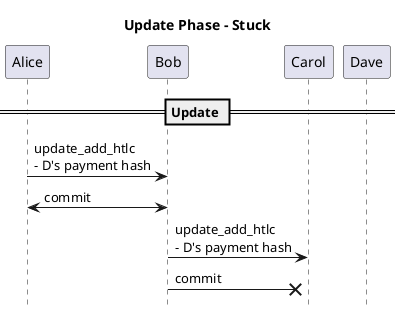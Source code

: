 @startuml
title Update Phase - Stuck
hide footbox
participant Alice
participant Bob
participant Carol
participant Dave

== Update ==

Alice -> Bob: update_add_htlc\n- D's payment hash
Alice <-> Bob: commit

Bob -> Carol: update_add_htlc\n- D's payment hash
'Bob <-> Carol: commit
Bob ->x Carol: commit

'Carol -> Dave: update_add_htlc\n- D's payment hash
'Carol ->x Dave: commit

@enduml
